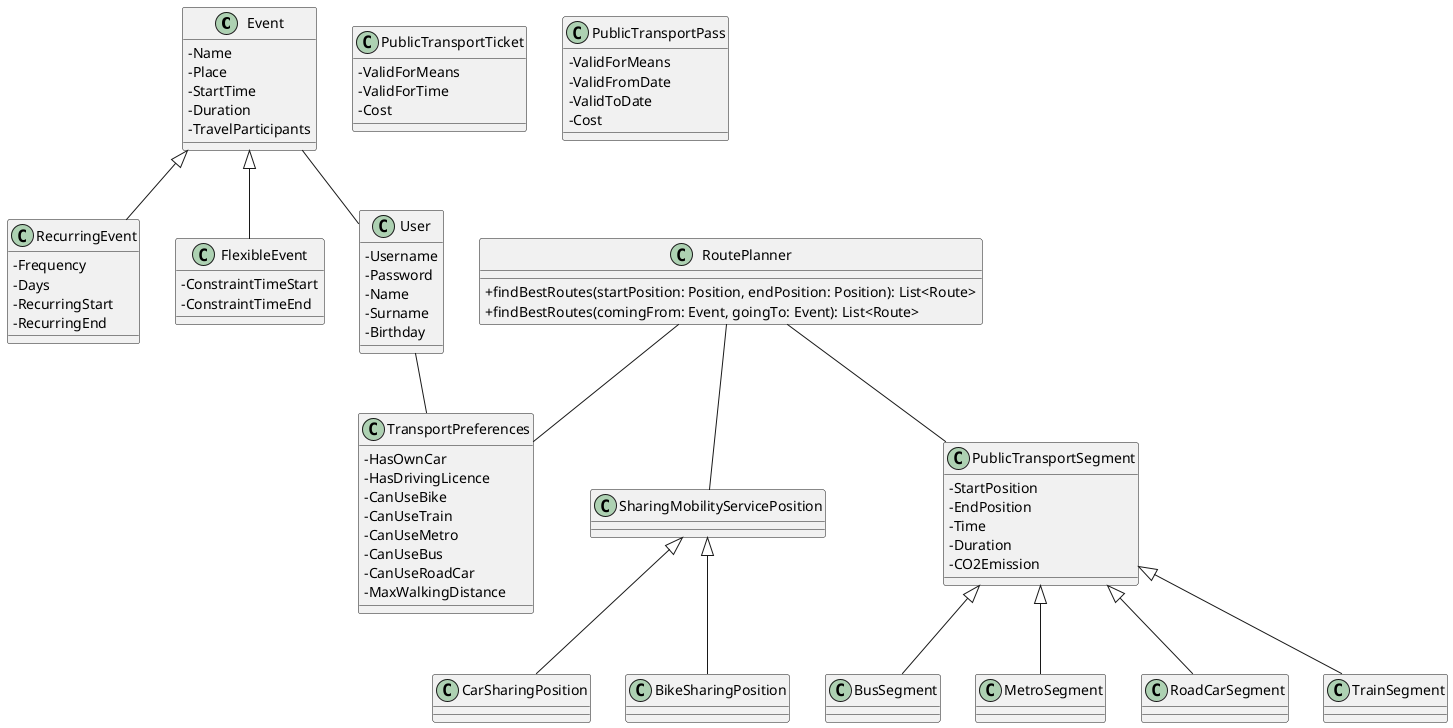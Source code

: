 @startuml

skinparam classAttributeIconSize 0

Event <|-- RecurringEvent
Event <|-- FlexibleEvent
Event -- User

User -- TransportPreferences

class User {
    - Username
    - Password
    - Name
    - Surname
    - Birthday
}

class TransportPreferences {
    - HasOwnCar
    - HasDrivingLicence
    - CanUseBike
    - CanUseTrain
    - CanUseMetro
    - CanUseBus
    - CanUseRoadCar
    - MaxWalkingDistance
}

class Event {
    - Name
    - Place
    - StartTime
    - Duration
    - TravelParticipants
}
class RecurringEvent {
    - Frequency
    - Days
    - RecurringStart
    - RecurringEnd
}
class FlexibleEvent {
    - ConstraintTimeStart
    - ConstraintTimeEnd
}

SharingMobilityServicePosition <|-- CarSharingPosition
SharingMobilityServicePosition <|-- BikeSharingPosition

class SharingMobilityServicePosition
class CarSharingPosition 
class BikeSharingPosition

PublicTransportSegment <|-- BusSegment
PublicTransportSegment <|-- MetroSegment
PublicTransportSegment <|-- RoadCarSegment
PublicTransportSegment <|-- TrainSegment

class PublicTransportSegment {
    - StartPosition
    - EndPosition
    - Time
    - Duration
    - CO2Emission
}

class BusSegment
class MetroSegment
class RoadCarSegment
class TrainSegment

class PublicTransportTicket {
    - ValidForMeans
    - ValidForTime
    - Cost
}

class PublicTransportPass {
    - ValidForMeans
    - ValidFromDate
    - ValidToDate
    - Cost
}

RoutePlanner -- PublicTransportSegment
RoutePlanner -- SharingMobilityServicePosition
RoutePlanner -- TransportPreferences
class RoutePlanner {
    + findBestRoutes(startPosition: Position, endPosition: Position): List<Route>
    + findBestRoutes(comingFrom: Event, goingTo: Event): List<Route>
}


@enduml